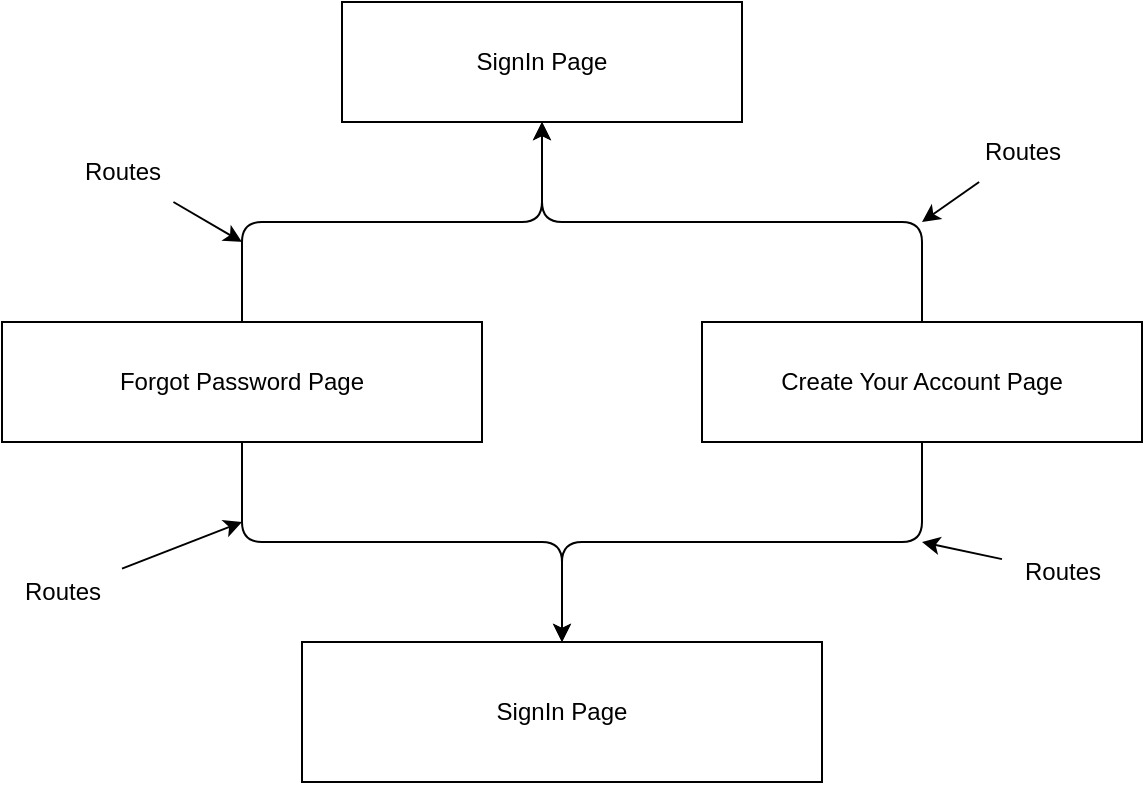 <mxfile>
    <diagram name="Login/SignUp Routing" id="dEkRj4oSzRlJh8EYcVZT">
        <mxGraphModel dx="757" dy="571" grid="1" gridSize="10" guides="1" tooltips="1" connect="1" arrows="1" fold="1" page="1" pageScale="1" pageWidth="850" pageHeight="1100" math="0" shadow="0">
            <root>
                <mxCell id="IaI8EHT9lbqPZAH8DQkF-0"/>
                <mxCell id="IaI8EHT9lbqPZAH8DQkF-1" parent="IaI8EHT9lbqPZAH8DQkF-0"/>
                <mxCell id="IaI8EHT9lbqPZAH8DQkF-2" value="SignIn Page" style="whiteSpace=wrap;html=1;" vertex="1" parent="IaI8EHT9lbqPZAH8DQkF-1">
                    <mxGeometry x="210" y="70" width="200" height="60" as="geometry"/>
                </mxCell>
                <mxCell id="IaI8EHT9lbqPZAH8DQkF-3" style="edgeStyle=orthogonalEdgeStyle;html=1;" edge="1" parent="IaI8EHT9lbqPZAH8DQkF-1" source="IaI8EHT9lbqPZAH8DQkF-5" target="IaI8EHT9lbqPZAH8DQkF-2">
                    <mxGeometry relative="1" as="geometry"/>
                </mxCell>
                <mxCell id="IaI8EHT9lbqPZAH8DQkF-4" style="edgeStyle=orthogonalEdgeStyle;html=1;" edge="1" parent="IaI8EHT9lbqPZAH8DQkF-1" source="IaI8EHT9lbqPZAH8DQkF-5" target="IaI8EHT9lbqPZAH8DQkF-9">
                    <mxGeometry relative="1" as="geometry"/>
                </mxCell>
                <mxCell id="IaI8EHT9lbqPZAH8DQkF-5" value="Forgot Password Page" style="whiteSpace=wrap;html=1;" vertex="1" parent="IaI8EHT9lbqPZAH8DQkF-1">
                    <mxGeometry x="40" y="230" width="240" height="60" as="geometry"/>
                </mxCell>
                <mxCell id="IaI8EHT9lbqPZAH8DQkF-6" style="edgeStyle=orthogonalEdgeStyle;html=1;" edge="1" parent="IaI8EHT9lbqPZAH8DQkF-1" source="IaI8EHT9lbqPZAH8DQkF-8" target="IaI8EHT9lbqPZAH8DQkF-2">
                    <mxGeometry relative="1" as="geometry"/>
                </mxCell>
                <mxCell id="IaI8EHT9lbqPZAH8DQkF-7" style="edgeStyle=orthogonalEdgeStyle;html=1;" edge="1" parent="IaI8EHT9lbqPZAH8DQkF-1" source="IaI8EHT9lbqPZAH8DQkF-8" target="IaI8EHT9lbqPZAH8DQkF-9">
                    <mxGeometry relative="1" as="geometry"/>
                </mxCell>
                <mxCell id="IaI8EHT9lbqPZAH8DQkF-8" value="Create Your Account Page" style="whiteSpace=wrap;html=1;" vertex="1" parent="IaI8EHT9lbqPZAH8DQkF-1">
                    <mxGeometry x="390" y="230" width="220" height="60" as="geometry"/>
                </mxCell>
                <mxCell id="IaI8EHT9lbqPZAH8DQkF-9" value="SignIn Page" style="whiteSpace=wrap;html=1;" vertex="1" parent="IaI8EHT9lbqPZAH8DQkF-1">
                    <mxGeometry x="190" y="390" width="260" height="70" as="geometry"/>
                </mxCell>
                <mxCell id="hyiQLDh5C3r6DFfcaSK2-6" style="edgeStyle=none;html=1;" edge="1" parent="IaI8EHT9lbqPZAH8DQkF-1" source="hyiQLDh5C3r6DFfcaSK2-0">
                    <mxGeometry relative="1" as="geometry">
                        <mxPoint x="500" y="180" as="targetPoint"/>
                    </mxGeometry>
                </mxCell>
                <mxCell id="hyiQLDh5C3r6DFfcaSK2-0" value="Routes" style="text;html=1;align=center;verticalAlign=middle;resizable=0;points=[];autosize=1;strokeColor=none;fillColor=none;" vertex="1" parent="IaI8EHT9lbqPZAH8DQkF-1">
                    <mxGeometry x="520" y="130" width="60" height="30" as="geometry"/>
                </mxCell>
                <mxCell id="hyiQLDh5C3r6DFfcaSK2-7" style="edgeStyle=none;html=1;" edge="1" parent="IaI8EHT9lbqPZAH8DQkF-1" source="hyiQLDh5C3r6DFfcaSK2-1">
                    <mxGeometry relative="1" as="geometry">
                        <mxPoint x="500" y="340" as="targetPoint"/>
                    </mxGeometry>
                </mxCell>
                <mxCell id="hyiQLDh5C3r6DFfcaSK2-1" value="Routes" style="text;html=1;align=center;verticalAlign=middle;resizable=0;points=[];autosize=1;strokeColor=none;fillColor=none;" vertex="1" parent="IaI8EHT9lbqPZAH8DQkF-1">
                    <mxGeometry x="540" y="340" width="60" height="30" as="geometry"/>
                </mxCell>
                <mxCell id="hyiQLDh5C3r6DFfcaSK2-10" style="edgeStyle=none;html=1;" edge="1" parent="IaI8EHT9lbqPZAH8DQkF-1" source="hyiQLDh5C3r6DFfcaSK2-8">
                    <mxGeometry relative="1" as="geometry">
                        <mxPoint x="160" y="190" as="targetPoint"/>
                    </mxGeometry>
                </mxCell>
                <mxCell id="hyiQLDh5C3r6DFfcaSK2-8" value="Routes" style="text;html=1;align=center;verticalAlign=middle;resizable=0;points=[];autosize=1;strokeColor=none;fillColor=none;" vertex="1" parent="IaI8EHT9lbqPZAH8DQkF-1">
                    <mxGeometry x="70" y="140" width="60" height="30" as="geometry"/>
                </mxCell>
                <mxCell id="hyiQLDh5C3r6DFfcaSK2-16" style="edgeStyle=none;html=1;" edge="1" parent="IaI8EHT9lbqPZAH8DQkF-1" source="hyiQLDh5C3r6DFfcaSK2-14">
                    <mxGeometry relative="1" as="geometry">
                        <mxPoint x="160" y="330" as="targetPoint"/>
                    </mxGeometry>
                </mxCell>
                <mxCell id="hyiQLDh5C3r6DFfcaSK2-14" value="Routes" style="text;html=1;align=center;verticalAlign=middle;resizable=0;points=[];autosize=1;strokeColor=none;fillColor=none;" vertex="1" parent="IaI8EHT9lbqPZAH8DQkF-1">
                    <mxGeometry x="40" y="350" width="60" height="30" as="geometry"/>
                </mxCell>
            </root>
        </mxGraphModel>
    </diagram>
</mxfile>